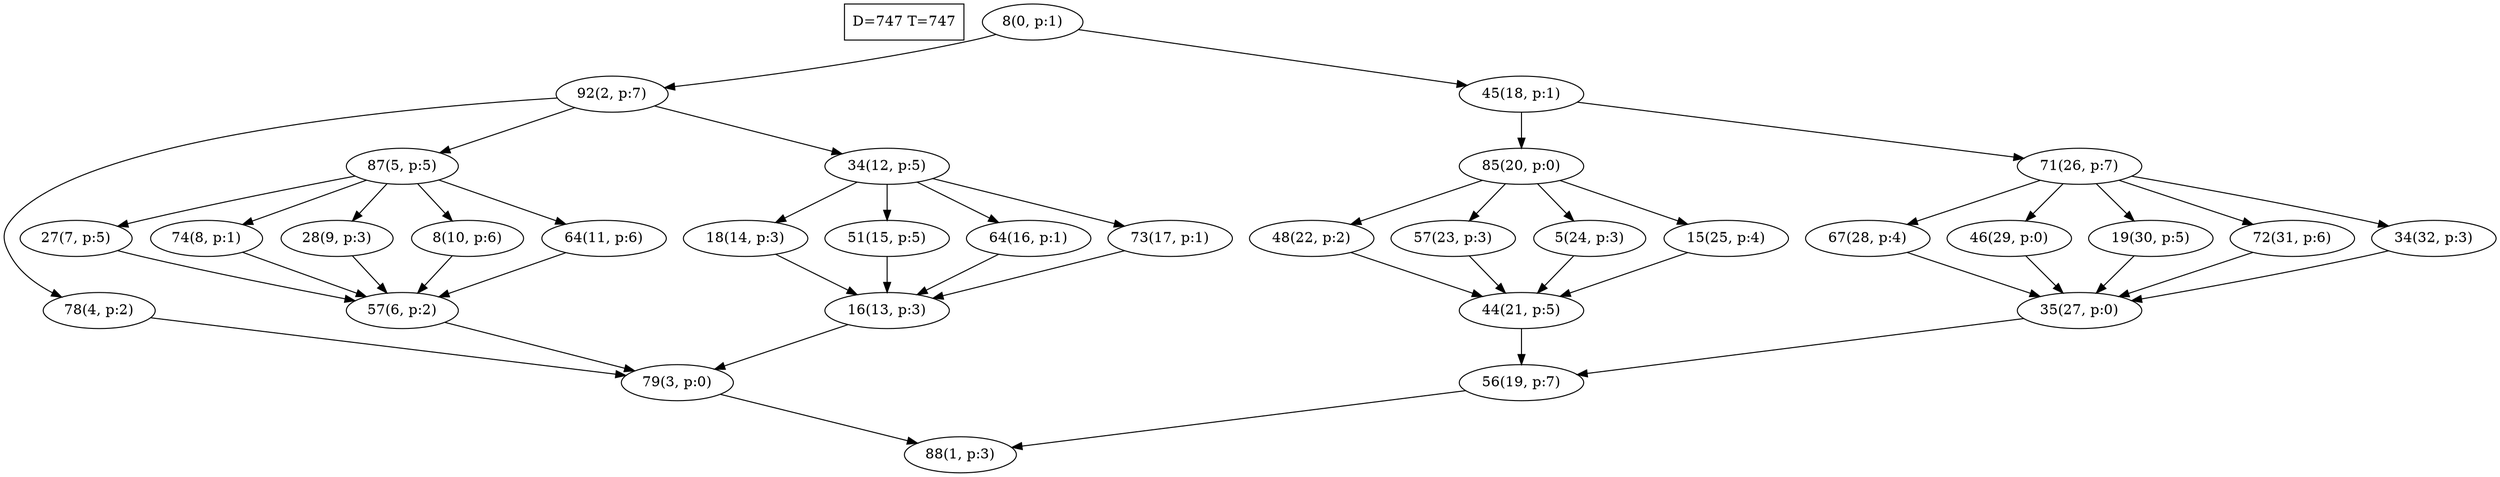 digraph Task {
i [shape=box, label="D=747 T=747"]; 
0 [label="8(0, p:1)"];
1 [label="88(1, p:3)"];
2 [label="92(2, p:7)"];
3 [label="79(3, p:0)"];
4 [label="78(4, p:2)"];
5 [label="87(5, p:5)"];
6 [label="57(6, p:2)"];
7 [label="27(7, p:5)"];
8 [label="74(8, p:1)"];
9 [label="28(9, p:3)"];
10 [label="8(10, p:6)"];
11 [label="64(11, p:6)"];
12 [label="34(12, p:5)"];
13 [label="16(13, p:3)"];
14 [label="18(14, p:3)"];
15 [label="51(15, p:5)"];
16 [label="64(16, p:1)"];
17 [label="73(17, p:1)"];
18 [label="45(18, p:1)"];
19 [label="56(19, p:7)"];
20 [label="85(20, p:0)"];
21 [label="44(21, p:5)"];
22 [label="48(22, p:2)"];
23 [label="57(23, p:3)"];
24 [label="5(24, p:3)"];
25 [label="15(25, p:4)"];
26 [label="71(26, p:7)"];
27 [label="35(27, p:0)"];
28 [label="67(28, p:4)"];
29 [label="46(29, p:0)"];
30 [label="19(30, p:5)"];
31 [label="72(31, p:6)"];
32 [label="34(32, p:3)"];
0 -> 2;
0 -> 18;
2 -> 4;
2 -> 5;
2 -> 12;
3 -> 1;
4 -> 3;
5 -> 7;
5 -> 8;
5 -> 9;
5 -> 10;
5 -> 11;
6 -> 3;
7 -> 6;
8 -> 6;
9 -> 6;
10 -> 6;
11 -> 6;
12 -> 14;
12 -> 15;
12 -> 16;
12 -> 17;
13 -> 3;
14 -> 13;
15 -> 13;
16 -> 13;
17 -> 13;
18 -> 20;
18 -> 26;
19 -> 1;
20 -> 22;
20 -> 23;
20 -> 24;
20 -> 25;
21 -> 19;
22 -> 21;
23 -> 21;
24 -> 21;
25 -> 21;
26 -> 28;
26 -> 29;
26 -> 30;
26 -> 31;
26 -> 32;
27 -> 19;
28 -> 27;
29 -> 27;
30 -> 27;
31 -> 27;
32 -> 27;
}